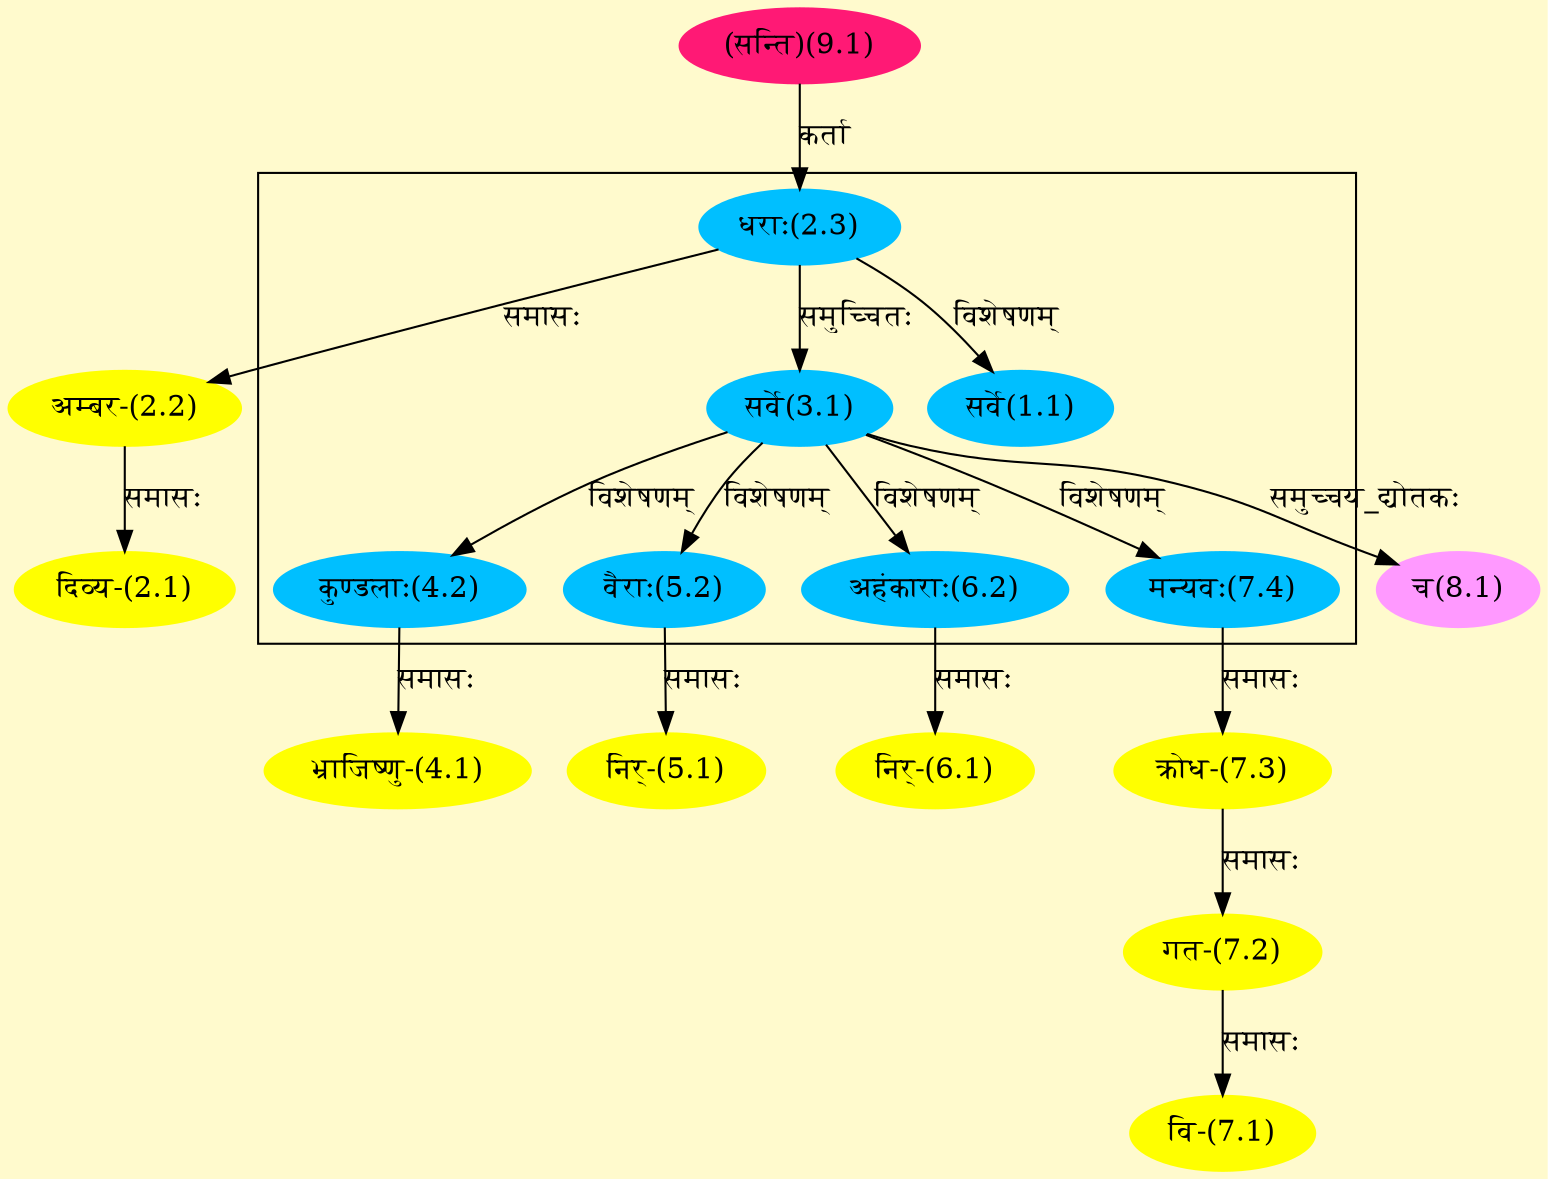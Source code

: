 digraph G{
rankdir=BT;
 compound=true;
 bgcolor="lemonchiffon1";

subgraph cluster_1{
Node1_1 [style=filled, color="#00BFFF" label = "सर्वे(1.1)"]
Node2_3 [style=filled, color="#00BFFF" label = "धराः(2.3)"]
Node3_1 [style=filled, color="#00BFFF" label = "सर्वे(3.1)"]
Node4_2 [style=filled, color="#00BFFF" label = "कुण्डलाः(4.2)"]
Node5_2 [style=filled, color="#00BFFF" label = "वैराः(5.2)"]
Node6_2 [style=filled, color="#00BFFF" label = "अहंकाराः(6.2)"]
Node7_4 [style=filled, color="#00BFFF" label = "मन्यवः(7.4)"]

}
Node2_1 [style=filled, color="#FFFF00" label = "दिव्य-(2.1)"]
Node2_2 [style=filled, color="#FFFF00" label = "अम्बर-(2.2)"]
Node2_3 [style=filled, color="#00BFFF" label = "धराः(2.3)"]
Node9_1 [style=filled, color="#FF1975" label = "(सन्ति)(9.1)"]
Node4_1 [style=filled, color="#FFFF00" label = "भ्राजिष्णु-(4.1)"]
Node4_2 [style=filled, color="#00BFFF" label = "कुण्डलाः(4.2)"]
Node5_1 [style=filled, color="#FFFF00" label = "निर्-(5.1)"]
Node5_2 [style=filled, color="#00BFFF" label = "वैराः(5.2)"]
Node6_1 [style=filled, color="#FFFF00" label = "निर्-(6.1)"]
Node6_2 [style=filled, color="#00BFFF" label = "अहंकाराः(6.2)"]
Node7_1 [style=filled, color="#FFFF00" label = "वि-(7.1)"]
Node7_2 [style=filled, color="#FFFF00" label = "गत-(7.2)"]
Node7_3 [style=filled, color="#FFFF00" label = "क्रोध-(7.3)"]
Node7_4 [style=filled, color="#00BFFF" label = "मन्यवः(7.4)"]
Node8_1 [style=filled, color="#FF99FF" label = "च(8.1)"]
Node3_1 [style=filled, color="#00BFFF" label = "सर्वे(3.1)"]
/* Start of Relations section */

Node1_1 -> Node2_3 [  label="विशेषणम्"  dir="back" ]
Node2_1 -> Node2_2 [  label="समासः"  dir="back" ]
Node2_2 -> Node2_3 [  label="समासः"  dir="back" ]
Node2_3 -> Node9_1 [  label="कर्ता"  dir="back" ]
Node3_1 -> Node2_3 [  label="समुच्चितः"  dir="back" ]
Node4_1 -> Node4_2 [  label="समासः"  dir="back" ]
Node4_2 -> Node3_1 [  label="विशेषणम्"  dir="back" ]
Node5_1 -> Node5_2 [  label="समासः"  dir="back" ]
Node5_2 -> Node3_1 [  label="विशेषणम्"  dir="back" ]
Node6_1 -> Node6_2 [  label="समासः"  dir="back" ]
Node6_2 -> Node3_1 [  label="विशेषणम्"  dir="back" ]
Node7_1 -> Node7_2 [  label="समासः"  dir="back" ]
Node7_2 -> Node7_3 [  label="समासः"  dir="back" ]
Node7_3 -> Node7_4 [  label="समासः"  dir="back" ]
Node7_4 -> Node3_1 [  label="विशेषणम्"  dir="back" ]
Node8_1 -> Node3_1 [  label="समुच्चय_द्योतकः"  dir="back" ]
}
